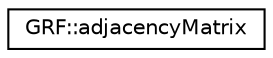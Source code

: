 digraph "Graphical Class Hierarchy"
{
 // LATEX_PDF_SIZE
  edge [fontname="Helvetica",fontsize="10",labelfontname="Helvetica",labelfontsize="10"];
  node [fontname="Helvetica",fontsize="10",shape=record];
  rankdir="LR";
  Node0 [label="GRF::adjacencyMatrix",height=0.2,width=0.4,color="black", fillcolor="white", style="filled",URL="$class_g_r_f_1_1adjacency_matrix.html",tooltip=" "];
}

